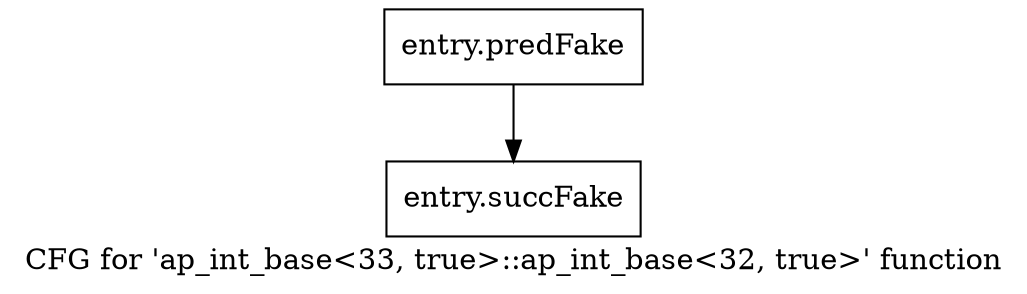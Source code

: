 digraph "CFG for 'ap_int_base\<33, true\>::ap_int_base\<32, true\>' function" {
	label="CFG for 'ap_int_base\<33, true\>::ap_int_base\<32, true\>' function";

	Node0x56c31f0 [shape=record,filename="",linenumber="",label="{entry.predFake}"];
	Node0x56c31f0 -> Node0x5ab9430[ callList="" memoryops="" filename="/home/omerfaruk/tools/Xilinx/Vitis_HLS/2023.2/include/etc/ap_int_base.h" execusionnum="25"];
	Node0x5ab9430 [shape=record,filename="/home/omerfaruk/tools/Xilinx/Vitis_HLS/2023.2/include/etc/ap_int_base.h",linenumber="181",label="{entry.succFake}"];
}
